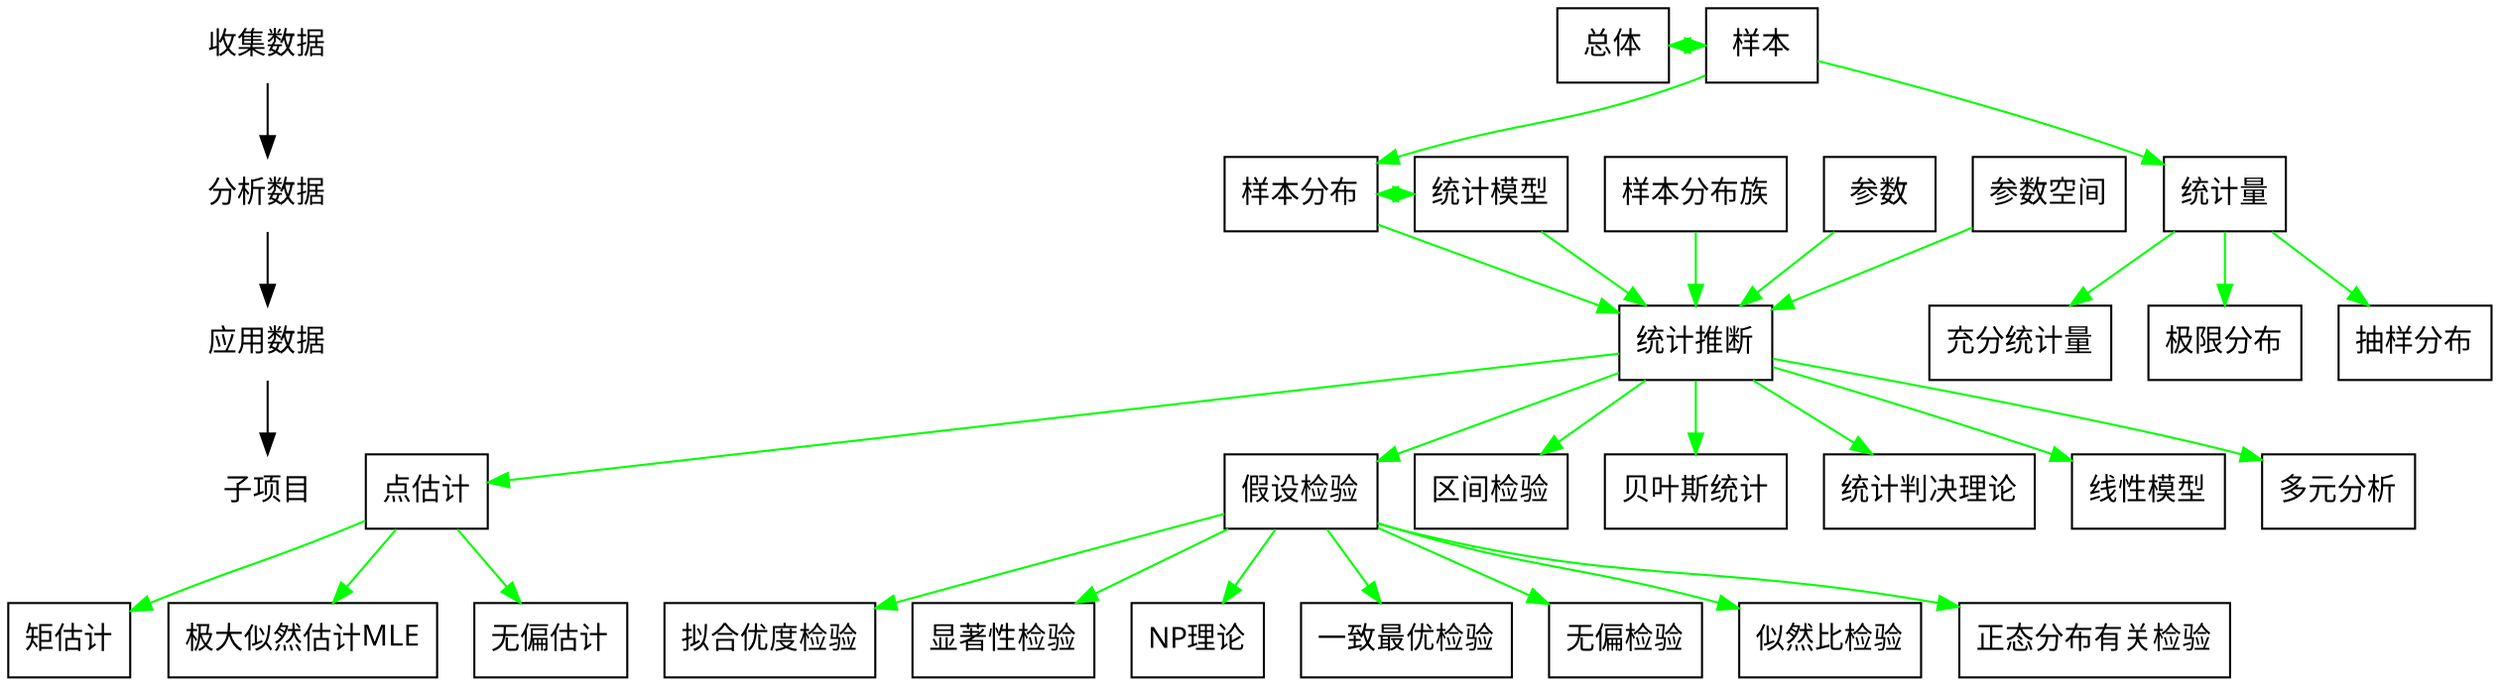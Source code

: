 digraph ML_Math{           //设置分辨率
	dpi = 320;
	//graph[bgcolor="cadetblue"];
	{
		node[shape=plaintext]
		"收集数据"->"分析数据"->"应用数据"->"子项目";
	}
	{
		node[shape=rect,fontname="SimSon"]
		sample[label="样本"];
		population[label="总体"];
		sample_distribution[label="样本分布"];
		model[label="统计模型"];
		statistical_inference[label="统计推断"];
		sample_distribution_family[label="样本分布族"];
		parameter[label="参数"];
		parameter_space[label="参数空间"];
		statistics[label="统计量"];
		full_statistics[label="充分统计量"];
		limit_distribution[label="极限分布"];
		sampling_distribution[label="抽样分布"];
		point_estimate[label="点估计"];
		moment_estimation[label="矩估计"];
		Maximum_Likelihood_Estimation[label="极大似然估计MLE"];
		unbiased_estimate[label="无偏估计"];
		hypothetical_test[label="假设检验"];
		goodness_of_fit_test[label="拟合优度检验"];
		significant_test[label="显著性检验"];
		NP_theory[label="NP理论"];
		uniform_optimal_test[label="一致最优检验"];
		unbiased_test[label="无偏检验"];
		likelihood_ratio_test[label="似然比检验"];
		normal_distribution_correlation_test[label="正态分布有关检验"];
		interval_estimation[label="区间检验"];
		bayes_statistics[label="贝叶斯统计"];
		statistical_decision_theory[label="统计判决理论"];
		linear_model[label="线性模型"];
		multivariate_analysis[label="多元分析"];

	}
	{
		{rank=same;"收集数据";sample;population;}
		{rank=same;"分析数据";sample_distribution;model;sample_distribution_family;parameter;parameter_space;statistics}
		{rank=same;"应用数据";statistical_inference;}
		{rank=same;"子项目";point_estimate;hypothetical_test;interval_estimation;bayes_statistics;statistical_decision_theory;linear_model;multivariate_analysis;}
	}
	{
		edge[color=green]
		population->sample[dir=both];
		sample->sample_distribution;
		sample_distribution->statistical_inference;
		sample_distribution->model[dir=both];
		sample_distribution_family->statistical_inference;
		parameter->statistical_inference;
		parameter_space->statistical_inference;
		model->statistical_inference;
		sample->statistics;
		statistics->full_statistics;
		statistics->limit_distribution;
		statistics->sampling_distribution;
		statistical_inference->point_estimate->moment_estimation;
		point_estimate->Maximum_Likelihood_Estimation;
		point_estimate->unbiased_estimate;
		statistical_inference->hypothetical_test;
		hypothetical_test->goodness_of_fit_test;
		hypothetical_test->significant_test;
		hypothetical_test->NP_theory;
		hypothetical_test->uniform_optimal_test;
		hypothetical_test->unbiased_test;
		hypothetical_test->likelihood_ratio_test;
		hypothetical_test->normal_distribution_correlation_test;
		statistical_inference->interval_estimation;
		statistical_inference->bayes_statistics;
		statistical_inference->statistical_decision_theory;
		statistical_inference->linear_model;
		statistical_inference->multivariate_analysis;
	}
	/*edge to */
}

